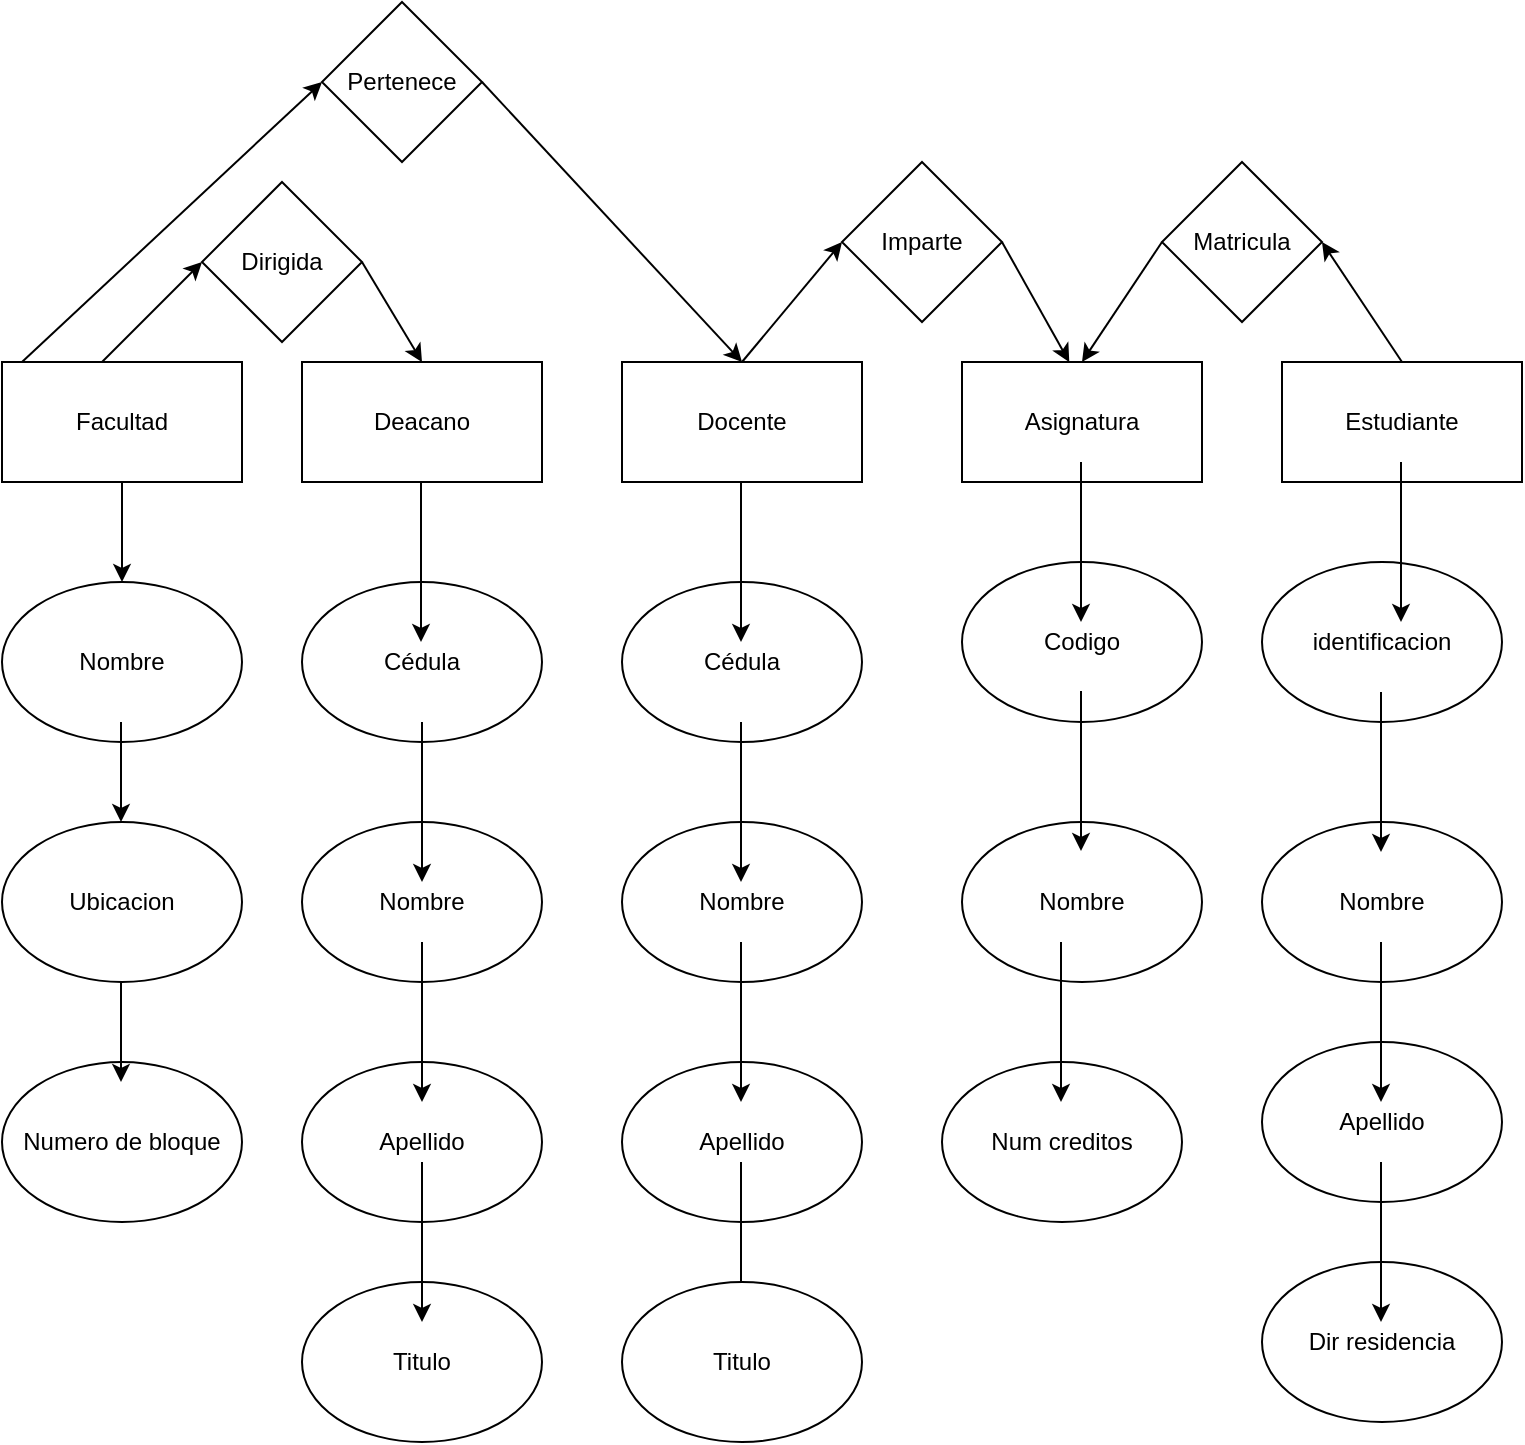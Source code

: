 <mxfile version="21.7.5" type="github">
  <diagram name="Página-1" id="1hv48T3_cQqEcR7NiF0l">
    <mxGraphModel dx="1173" dy="665" grid="1" gridSize="10" guides="1" tooltips="1" connect="1" arrows="1" fold="1" page="1" pageScale="1" pageWidth="827" pageHeight="1169" math="0" shadow="0">
      <root>
        <mxCell id="0" />
        <mxCell id="1" parent="0" />
        <mxCell id="fmJjR6JmUnnIn-IhPxmW-1" value="Estudiante" style="rounded=0;whiteSpace=wrap;html=1;" vertex="1" parent="1">
          <mxGeometry x="680" y="340" width="120" height="60" as="geometry" />
        </mxCell>
        <mxCell id="fmJjR6JmUnnIn-IhPxmW-19" value="Pertenece" style="rhombus;whiteSpace=wrap;html=1;" vertex="1" parent="1">
          <mxGeometry x="200" y="160" width="80" height="80" as="geometry" />
        </mxCell>
        <mxCell id="fmJjR6JmUnnIn-IhPxmW-20" value="" style="group" vertex="1" connectable="0" parent="1">
          <mxGeometry x="40" y="290" width="600" height="490" as="geometry" />
        </mxCell>
        <mxCell id="fmJjR6JmUnnIn-IhPxmW-2" value="Asignatura" style="rounded=0;whiteSpace=wrap;html=1;" vertex="1" parent="fmJjR6JmUnnIn-IhPxmW-20">
          <mxGeometry x="480" y="50" width="120" height="60" as="geometry" />
        </mxCell>
        <mxCell id="fmJjR6JmUnnIn-IhPxmW-3" value="Docente" style="rounded=0;whiteSpace=wrap;html=1;" vertex="1" parent="fmJjR6JmUnnIn-IhPxmW-20">
          <mxGeometry x="310" y="50" width="120" height="60" as="geometry" />
        </mxCell>
        <mxCell id="fmJjR6JmUnnIn-IhPxmW-4" value="Deacano" style="rounded=0;whiteSpace=wrap;html=1;" vertex="1" parent="fmJjR6JmUnnIn-IhPxmW-20">
          <mxGeometry x="150" y="50" width="120" height="60" as="geometry" />
        </mxCell>
        <mxCell id="fmJjR6JmUnnIn-IhPxmW-5" value="Facultad" style="rounded=0;whiteSpace=wrap;html=1;" vertex="1" parent="fmJjR6JmUnnIn-IhPxmW-20">
          <mxGeometry y="50" width="120" height="60" as="geometry" />
        </mxCell>
        <mxCell id="fmJjR6JmUnnIn-IhPxmW-8" value="" style="endArrow=classic;html=1;rounded=0;exitX=0.5;exitY=1;exitDx=0;exitDy=0;entryX=0.5;entryY=0;entryDx=0;entryDy=0;" edge="1" parent="fmJjR6JmUnnIn-IhPxmW-20" source="fmJjR6JmUnnIn-IhPxmW-5" target="fmJjR6JmUnnIn-IhPxmW-9">
          <mxGeometry width="50" height="50" relative="1" as="geometry">
            <mxPoint x="40" y="140" as="sourcePoint" />
            <mxPoint x="60" y="150" as="targetPoint" />
          </mxGeometry>
        </mxCell>
        <mxCell id="fmJjR6JmUnnIn-IhPxmW-9" value="Nombre" style="ellipse;whiteSpace=wrap;html=1;" vertex="1" parent="fmJjR6JmUnnIn-IhPxmW-20">
          <mxGeometry y="160" width="120" height="80" as="geometry" />
        </mxCell>
        <mxCell id="fmJjR6JmUnnIn-IhPxmW-10" value="Ubicacion" style="ellipse;whiteSpace=wrap;html=1;" vertex="1" parent="fmJjR6JmUnnIn-IhPxmW-20">
          <mxGeometry y="280" width="120" height="80" as="geometry" />
        </mxCell>
        <mxCell id="fmJjR6JmUnnIn-IhPxmW-11" value="Numero de bloque" style="ellipse;whiteSpace=wrap;html=1;" vertex="1" parent="fmJjR6JmUnnIn-IhPxmW-20">
          <mxGeometry y="400" width="120" height="80" as="geometry" />
        </mxCell>
        <mxCell id="fmJjR6JmUnnIn-IhPxmW-13" value="" style="endArrow=classic;html=1;rounded=0;exitX=0.5;exitY=1;exitDx=0;exitDy=0;entryX=0.5;entryY=0;entryDx=0;entryDy=0;" edge="1" parent="fmJjR6JmUnnIn-IhPxmW-20">
          <mxGeometry width="50" height="50" relative="1" as="geometry">
            <mxPoint x="59.5" y="360" as="sourcePoint" />
            <mxPoint x="59.5" y="410" as="targetPoint" />
          </mxGeometry>
        </mxCell>
        <mxCell id="fmJjR6JmUnnIn-IhPxmW-15" value="" style="endArrow=classic;html=1;rounded=0;exitX=0.5;exitY=1;exitDx=0;exitDy=0;entryX=0.5;entryY=0;entryDx=0;entryDy=0;" edge="1" parent="fmJjR6JmUnnIn-IhPxmW-20">
          <mxGeometry width="50" height="50" relative="1" as="geometry">
            <mxPoint x="59.5" y="230" as="sourcePoint" />
            <mxPoint x="59.5" y="280" as="targetPoint" />
          </mxGeometry>
        </mxCell>
        <mxCell id="fmJjR6JmUnnIn-IhPxmW-17" value="" style="endArrow=classic;html=1;rounded=0;" edge="1" parent="fmJjR6JmUnnIn-IhPxmW-20">
          <mxGeometry width="50" height="50" relative="1" as="geometry">
            <mxPoint x="50" y="50" as="sourcePoint" />
            <mxPoint x="100" as="targetPoint" />
          </mxGeometry>
        </mxCell>
        <mxCell id="fmJjR6JmUnnIn-IhPxmW-18" value="" style="endArrow=classic;html=1;rounded=0;entryX=0.5;entryY=0;entryDx=0;entryDy=0;" edge="1" parent="fmJjR6JmUnnIn-IhPxmW-20" target="fmJjR6JmUnnIn-IhPxmW-4">
          <mxGeometry width="50" height="50" relative="1" as="geometry">
            <mxPoint x="180" as="sourcePoint" />
            <mxPoint x="230" y="-50" as="targetPoint" />
          </mxGeometry>
        </mxCell>
        <mxCell id="fmJjR6JmUnnIn-IhPxmW-16" value="Dirigida" style="rhombus;whiteSpace=wrap;html=1;" vertex="1" parent="fmJjR6JmUnnIn-IhPxmW-20">
          <mxGeometry x="100" y="-40" width="80" height="80" as="geometry" />
        </mxCell>
        <mxCell id="fmJjR6JmUnnIn-IhPxmW-21" value="" style="endArrow=classic;html=1;rounded=0;entryX=0;entryY=0.5;entryDx=0;entryDy=0;" edge="1" parent="fmJjR6JmUnnIn-IhPxmW-20" target="fmJjR6JmUnnIn-IhPxmW-19">
          <mxGeometry width="50" height="50" relative="1" as="geometry">
            <mxPoint x="10" y="50" as="sourcePoint" />
            <mxPoint x="60" as="targetPoint" />
          </mxGeometry>
        </mxCell>
        <mxCell id="fmJjR6JmUnnIn-IhPxmW-29" value="Cédula" style="ellipse;whiteSpace=wrap;html=1;" vertex="1" parent="fmJjR6JmUnnIn-IhPxmW-20">
          <mxGeometry x="150" y="160" width="120" height="80" as="geometry" />
        </mxCell>
        <mxCell id="fmJjR6JmUnnIn-IhPxmW-30" value="Nombre" style="ellipse;whiteSpace=wrap;html=1;" vertex="1" parent="fmJjR6JmUnnIn-IhPxmW-20">
          <mxGeometry x="150" y="280" width="120" height="80" as="geometry" />
        </mxCell>
        <mxCell id="fmJjR6JmUnnIn-IhPxmW-31" value="Apellido" style="ellipse;whiteSpace=wrap;html=1;" vertex="1" parent="fmJjR6JmUnnIn-IhPxmW-20">
          <mxGeometry x="150" y="400" width="120" height="80" as="geometry" />
        </mxCell>
        <mxCell id="fmJjR6JmUnnIn-IhPxmW-50" value="Cédula" style="ellipse;whiteSpace=wrap;html=1;" vertex="1" parent="fmJjR6JmUnnIn-IhPxmW-20">
          <mxGeometry x="310" y="160" width="120" height="80" as="geometry" />
        </mxCell>
        <mxCell id="fmJjR6JmUnnIn-IhPxmW-51" value="Nombre" style="ellipse;whiteSpace=wrap;html=1;" vertex="1" parent="fmJjR6JmUnnIn-IhPxmW-20">
          <mxGeometry x="310" y="280" width="120" height="80" as="geometry" />
        </mxCell>
        <mxCell id="fmJjR6JmUnnIn-IhPxmW-53" value="Apellido" style="ellipse;whiteSpace=wrap;html=1;" vertex="1" parent="fmJjR6JmUnnIn-IhPxmW-20">
          <mxGeometry x="310" y="400" width="120" height="80" as="geometry" />
        </mxCell>
        <mxCell id="fmJjR6JmUnnIn-IhPxmW-52" value="Codigo" style="ellipse;whiteSpace=wrap;html=1;" vertex="1" parent="fmJjR6JmUnnIn-IhPxmW-20">
          <mxGeometry x="480" y="150" width="120" height="80" as="geometry" />
        </mxCell>
        <mxCell id="fmJjR6JmUnnIn-IhPxmW-54" value="Nombre" style="ellipse;whiteSpace=wrap;html=1;" vertex="1" parent="fmJjR6JmUnnIn-IhPxmW-20">
          <mxGeometry x="480" y="280" width="120" height="80" as="geometry" />
        </mxCell>
        <mxCell id="fmJjR6JmUnnIn-IhPxmW-55" value="Num creditos" style="ellipse;whiteSpace=wrap;html=1;" vertex="1" parent="fmJjR6JmUnnIn-IhPxmW-20">
          <mxGeometry x="470" y="400" width="120" height="80" as="geometry" />
        </mxCell>
        <mxCell id="fmJjR6JmUnnIn-IhPxmW-62" value="" style="endArrow=classic;html=1;rounded=0;" edge="1" parent="fmJjR6JmUnnIn-IhPxmW-20">
          <mxGeometry width="50" height="50" relative="1" as="geometry">
            <mxPoint x="210" y="230" as="sourcePoint" />
            <mxPoint x="210" y="310" as="targetPoint" />
          </mxGeometry>
        </mxCell>
        <mxCell id="fmJjR6JmUnnIn-IhPxmW-63" value="" style="endArrow=classic;html=1;rounded=0;" edge="1" parent="fmJjR6JmUnnIn-IhPxmW-20">
          <mxGeometry width="50" height="50" relative="1" as="geometry">
            <mxPoint x="210" y="340" as="sourcePoint" />
            <mxPoint x="210" y="420" as="targetPoint" />
          </mxGeometry>
        </mxCell>
        <mxCell id="fmJjR6JmUnnIn-IhPxmW-65" value="" style="endArrow=classic;html=1;rounded=0;" edge="1" parent="fmJjR6JmUnnIn-IhPxmW-20">
          <mxGeometry width="50" height="50" relative="1" as="geometry">
            <mxPoint x="209.5" y="110" as="sourcePoint" />
            <mxPoint x="209.5" y="190" as="targetPoint" />
          </mxGeometry>
        </mxCell>
        <mxCell id="fmJjR6JmUnnIn-IhPxmW-66" value="" style="endArrow=classic;html=1;rounded=0;" edge="1" parent="fmJjR6JmUnnIn-IhPxmW-20">
          <mxGeometry width="50" height="50" relative="1" as="geometry">
            <mxPoint x="369.5" y="110" as="sourcePoint" />
            <mxPoint x="369.5" y="190" as="targetPoint" />
          </mxGeometry>
        </mxCell>
        <mxCell id="fmJjR6JmUnnIn-IhPxmW-67" value="" style="endArrow=classic;html=1;rounded=0;" edge="1" parent="fmJjR6JmUnnIn-IhPxmW-20">
          <mxGeometry width="50" height="50" relative="1" as="geometry">
            <mxPoint x="369.5" y="230" as="sourcePoint" />
            <mxPoint x="369.5" y="310" as="targetPoint" />
          </mxGeometry>
        </mxCell>
        <mxCell id="fmJjR6JmUnnIn-IhPxmW-68" value="" style="endArrow=classic;html=1;rounded=0;" edge="1" parent="fmJjR6JmUnnIn-IhPxmW-20">
          <mxGeometry width="50" height="50" relative="1" as="geometry">
            <mxPoint x="369.5" y="340" as="sourcePoint" />
            <mxPoint x="369.5" y="420" as="targetPoint" />
          </mxGeometry>
        </mxCell>
        <mxCell id="fmJjR6JmUnnIn-IhPxmW-69" value="" style="endArrow=classic;html=1;rounded=0;" edge="1" parent="fmJjR6JmUnnIn-IhPxmW-20">
          <mxGeometry width="50" height="50" relative="1" as="geometry">
            <mxPoint x="369.5" y="450" as="sourcePoint" />
            <mxPoint x="369.5" y="530" as="targetPoint" />
          </mxGeometry>
        </mxCell>
        <mxCell id="fmJjR6JmUnnIn-IhPxmW-70" value="" style="endArrow=classic;html=1;rounded=0;" edge="1" parent="fmJjR6JmUnnIn-IhPxmW-20">
          <mxGeometry width="50" height="50" relative="1" as="geometry">
            <mxPoint x="539.5" y="100" as="sourcePoint" />
            <mxPoint x="539.5" y="180" as="targetPoint" />
          </mxGeometry>
        </mxCell>
        <mxCell id="fmJjR6JmUnnIn-IhPxmW-71" value="" style="endArrow=classic;html=1;rounded=0;" edge="1" parent="fmJjR6JmUnnIn-IhPxmW-20">
          <mxGeometry width="50" height="50" relative="1" as="geometry">
            <mxPoint x="539.5" y="214.5" as="sourcePoint" />
            <mxPoint x="539.5" y="294.5" as="targetPoint" />
          </mxGeometry>
        </mxCell>
        <mxCell id="fmJjR6JmUnnIn-IhPxmW-72" value="" style="endArrow=classic;html=1;rounded=0;" edge="1" parent="fmJjR6JmUnnIn-IhPxmW-20">
          <mxGeometry width="50" height="50" relative="1" as="geometry">
            <mxPoint x="529.5" y="340" as="sourcePoint" />
            <mxPoint x="529.5" y="420" as="targetPoint" />
          </mxGeometry>
        </mxCell>
        <mxCell id="fmJjR6JmUnnIn-IhPxmW-22" value="" style="endArrow=classic;html=1;rounded=0;entryX=0.5;entryY=0;entryDx=0;entryDy=0;exitX=1;exitY=0.5;exitDx=0;exitDy=0;" edge="1" parent="1" source="fmJjR6JmUnnIn-IhPxmW-19" target="fmJjR6JmUnnIn-IhPxmW-3">
          <mxGeometry width="50" height="50" relative="1" as="geometry">
            <mxPoint x="290" y="160" as="sourcePoint" />
            <mxPoint x="340" y="110" as="targetPoint" />
          </mxGeometry>
        </mxCell>
        <mxCell id="fmJjR6JmUnnIn-IhPxmW-23" value="Imparte" style="rhombus;whiteSpace=wrap;html=1;" vertex="1" parent="1">
          <mxGeometry x="460" y="240" width="80" height="80" as="geometry" />
        </mxCell>
        <mxCell id="fmJjR6JmUnnIn-IhPxmW-24" value="" style="endArrow=classic;html=1;rounded=0;" edge="1" parent="1">
          <mxGeometry width="50" height="50" relative="1" as="geometry">
            <mxPoint x="410" y="340" as="sourcePoint" />
            <mxPoint x="460" y="280" as="targetPoint" />
          </mxGeometry>
        </mxCell>
        <mxCell id="fmJjR6JmUnnIn-IhPxmW-25" value="" style="endArrow=classic;html=1;rounded=0;entryX=0.447;entryY=0;entryDx=0;entryDy=0;entryPerimeter=0;" edge="1" parent="1" target="fmJjR6JmUnnIn-IhPxmW-2">
          <mxGeometry width="50" height="50" relative="1" as="geometry">
            <mxPoint x="540" y="280" as="sourcePoint" />
            <mxPoint x="590" y="230" as="targetPoint" />
          </mxGeometry>
        </mxCell>
        <mxCell id="fmJjR6JmUnnIn-IhPxmW-26" value="Matricula" style="rhombus;whiteSpace=wrap;html=1;" vertex="1" parent="1">
          <mxGeometry x="620" y="240" width="80" height="80" as="geometry" />
        </mxCell>
        <mxCell id="fmJjR6JmUnnIn-IhPxmW-27" value="" style="endArrow=classic;html=1;rounded=0;entryX=1;entryY=0.5;entryDx=0;entryDy=0;" edge="1" parent="1" target="fmJjR6JmUnnIn-IhPxmW-26">
          <mxGeometry width="50" height="50" relative="1" as="geometry">
            <mxPoint x="740" y="340" as="sourcePoint" />
            <mxPoint x="790" y="290" as="targetPoint" />
          </mxGeometry>
        </mxCell>
        <mxCell id="fmJjR6JmUnnIn-IhPxmW-28" value="" style="endArrow=classic;html=1;rounded=0;entryX=0.5;entryY=0;entryDx=0;entryDy=0;" edge="1" parent="1" target="fmJjR6JmUnnIn-IhPxmW-2">
          <mxGeometry width="50" height="50" relative="1" as="geometry">
            <mxPoint x="620" y="280" as="sourcePoint" />
            <mxPoint x="810" y="410" as="targetPoint" />
          </mxGeometry>
        </mxCell>
        <mxCell id="fmJjR6JmUnnIn-IhPxmW-56" value="Titulo" style="ellipse;whiteSpace=wrap;html=1;" vertex="1" parent="1">
          <mxGeometry x="190" y="800" width="120" height="80" as="geometry" />
        </mxCell>
        <mxCell id="fmJjR6JmUnnIn-IhPxmW-57" value="Titulo" style="ellipse;whiteSpace=wrap;html=1;" vertex="1" parent="1">
          <mxGeometry x="350" y="800" width="120" height="80" as="geometry" />
        </mxCell>
        <mxCell id="fmJjR6JmUnnIn-IhPxmW-58" value="Dir residencia" style="ellipse;whiteSpace=wrap;html=1;" vertex="1" parent="1">
          <mxGeometry x="670" y="790" width="120" height="80" as="geometry" />
        </mxCell>
        <mxCell id="fmJjR6JmUnnIn-IhPxmW-59" value="Apellido" style="ellipse;whiteSpace=wrap;html=1;" vertex="1" parent="1">
          <mxGeometry x="670" y="680" width="120" height="80" as="geometry" />
        </mxCell>
        <mxCell id="fmJjR6JmUnnIn-IhPxmW-60" value="Nombre" style="ellipse;whiteSpace=wrap;html=1;" vertex="1" parent="1">
          <mxGeometry x="670" y="570" width="120" height="80" as="geometry" />
        </mxCell>
        <mxCell id="fmJjR6JmUnnIn-IhPxmW-61" value="identificacion" style="ellipse;whiteSpace=wrap;html=1;" vertex="1" parent="1">
          <mxGeometry x="670" y="440" width="120" height="80" as="geometry" />
        </mxCell>
        <mxCell id="fmJjR6JmUnnIn-IhPxmW-64" value="" style="endArrow=classic;html=1;rounded=0;" edge="1" parent="1">
          <mxGeometry width="50" height="50" relative="1" as="geometry">
            <mxPoint x="250" y="740" as="sourcePoint" />
            <mxPoint x="250" y="820" as="targetPoint" />
          </mxGeometry>
        </mxCell>
        <mxCell id="fmJjR6JmUnnIn-IhPxmW-73" value="" style="endArrow=classic;html=1;rounded=0;" edge="1" parent="1">
          <mxGeometry width="50" height="50" relative="1" as="geometry">
            <mxPoint x="739.5" y="390" as="sourcePoint" />
            <mxPoint x="739.5" y="470" as="targetPoint" />
          </mxGeometry>
        </mxCell>
        <mxCell id="fmJjR6JmUnnIn-IhPxmW-74" value="" style="endArrow=classic;html=1;rounded=0;" edge="1" parent="1">
          <mxGeometry width="50" height="50" relative="1" as="geometry">
            <mxPoint x="729.5" y="505" as="sourcePoint" />
            <mxPoint x="729.5" y="585" as="targetPoint" />
          </mxGeometry>
        </mxCell>
        <mxCell id="fmJjR6JmUnnIn-IhPxmW-75" value="" style="endArrow=classic;html=1;rounded=0;" edge="1" parent="1">
          <mxGeometry width="50" height="50" relative="1" as="geometry">
            <mxPoint x="729.5" y="630" as="sourcePoint" />
            <mxPoint x="729.5" y="710" as="targetPoint" />
          </mxGeometry>
        </mxCell>
        <mxCell id="fmJjR6JmUnnIn-IhPxmW-76" value="" style="endArrow=classic;html=1;rounded=0;" edge="1" parent="1">
          <mxGeometry width="50" height="50" relative="1" as="geometry">
            <mxPoint x="729.5" y="740" as="sourcePoint" />
            <mxPoint x="729.5" y="820" as="targetPoint" />
          </mxGeometry>
        </mxCell>
      </root>
    </mxGraphModel>
  </diagram>
</mxfile>
